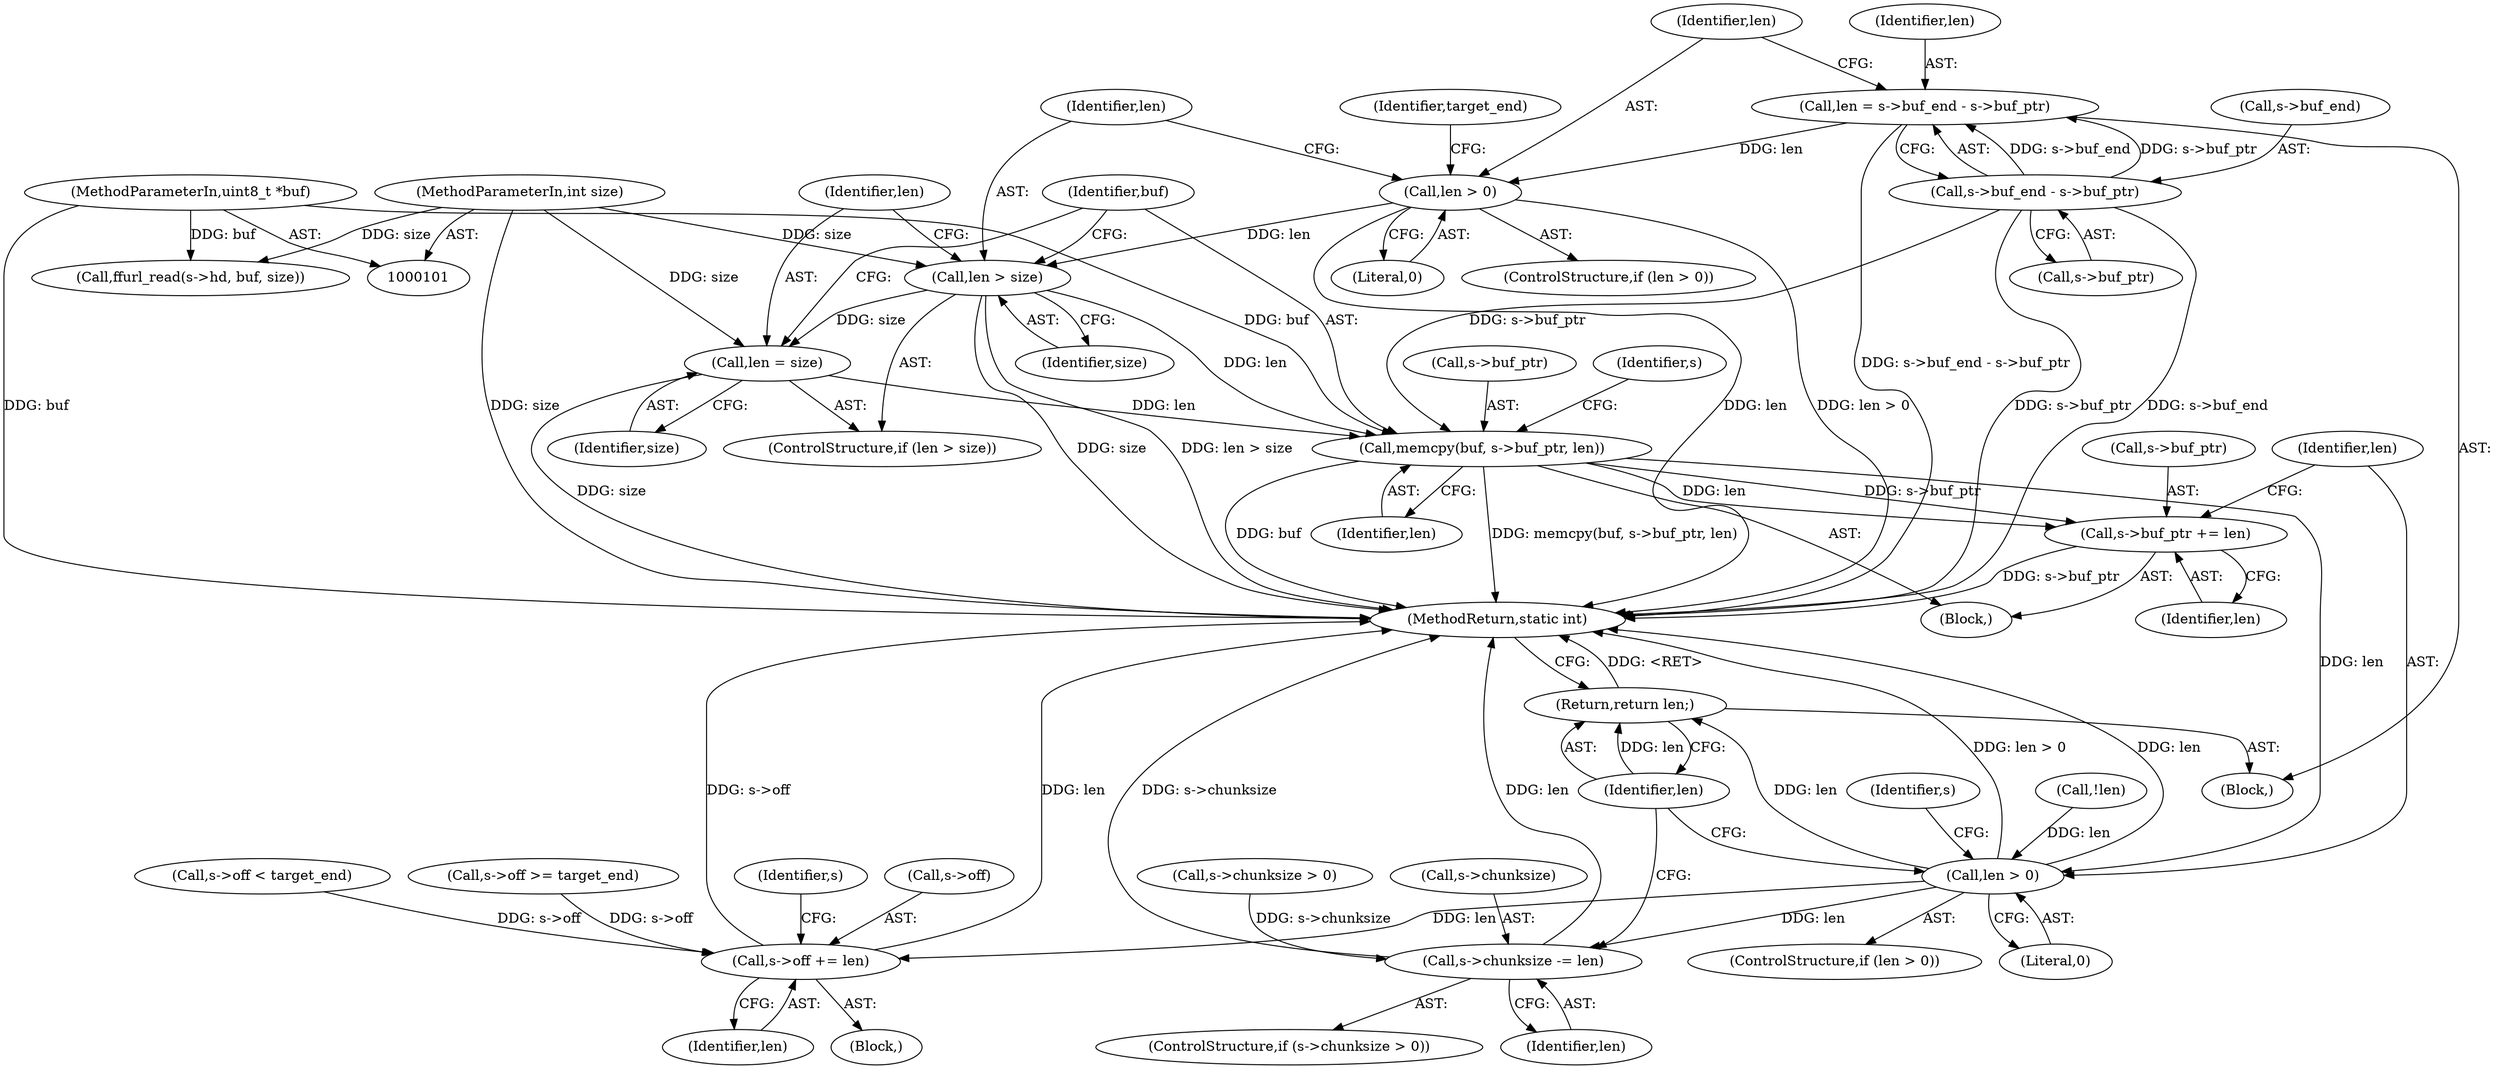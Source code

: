 digraph "0_FFmpeg_2a05c8f813de6f2278827734bf8102291e7484aa@API" {
"1000134" [label="(Call,memcpy(buf, s->buf_ptr, len))"];
"1000103" [label="(MethodParameterIn,uint8_t *buf)"];
"1000115" [label="(Call,s->buf_end - s->buf_ptr)"];
"1000131" [label="(Call,len = size)"];
"1000128" [label="(Call,len > size)"];
"1000123" [label="(Call,len > 0)"];
"1000113" [label="(Call,len = s->buf_end - s->buf_ptr)"];
"1000104" [label="(MethodParameterIn,int size)"];
"1000140" [label="(Call,s->buf_ptr += len)"];
"1000228" [label="(Call,len > 0)"];
"1000232" [label="(Call,s->off += len)"];
"1000243" [label="(Call,s->chunksize -= len)"];
"1000248" [label="(Return,return len;)"];
"1000227" [label="(ControlStructure,if (len > 0))"];
"1000125" [label="(Literal,0)"];
"1000238" [label="(Call,s->chunksize > 0)"];
"1000210" [label="(Call,s->off < target_end)"];
"1000104" [label="(MethodParameterIn,int size)"];
"1000149" [label="(Identifier,target_end)"];
"1000229" [label="(Identifier,len)"];
"1000141" [label="(Call,s->buf_ptr)"];
"1000244" [label="(Call,s->chunksize)"];
"1000234" [label="(Identifier,s)"];
"1000193" [label="(Call,!len)"];
"1000236" [label="(Identifier,len)"];
"1000176" [label="(Call,s->off >= target_end)"];
"1000123" [label="(Call,len > 0)"];
"1000122" [label="(ControlStructure,if (len > 0))"];
"1000127" [label="(ControlStructure,if (len > size))"];
"1000136" [label="(Call,s->buf_ptr)"];
"1000144" [label="(Identifier,len)"];
"1000228" [label="(Call,len > 0)"];
"1000114" [label="(Identifier,len)"];
"1000250" [label="(MethodReturn,static int)"];
"1000248" [label="(Return,return len;)"];
"1000240" [label="(Identifier,s)"];
"1000129" [label="(Identifier,len)"];
"1000103" [label="(MethodParameterIn,uint8_t *buf)"];
"1000126" [label="(Block,)"];
"1000119" [label="(Call,s->buf_ptr)"];
"1000124" [label="(Identifier,len)"];
"1000113" [label="(Call,len = s->buf_end - s->buf_ptr)"];
"1000231" [label="(Block,)"];
"1000185" [label="(Call,ffurl_read(s->hd, buf, size))"];
"1000142" [label="(Identifier,s)"];
"1000130" [label="(Identifier,size)"];
"1000140" [label="(Call,s->buf_ptr += len)"];
"1000233" [label="(Call,s->off)"];
"1000134" [label="(Call,memcpy(buf, s->buf_ptr, len))"];
"1000237" [label="(ControlStructure,if (s->chunksize > 0))"];
"1000115" [label="(Call,s->buf_end - s->buf_ptr)"];
"1000132" [label="(Identifier,len)"];
"1000135" [label="(Identifier,buf)"];
"1000116" [label="(Call,s->buf_end)"];
"1000139" [label="(Identifier,len)"];
"1000128" [label="(Call,len > size)"];
"1000133" [label="(Identifier,size)"];
"1000230" [label="(Literal,0)"];
"1000243" [label="(Call,s->chunksize -= len)"];
"1000247" [label="(Identifier,len)"];
"1000249" [label="(Identifier,len)"];
"1000105" [label="(Block,)"];
"1000131" [label="(Call,len = size)"];
"1000232" [label="(Call,s->off += len)"];
"1000134" -> "1000126"  [label="AST: "];
"1000134" -> "1000139"  [label="CFG: "];
"1000135" -> "1000134"  [label="AST: "];
"1000136" -> "1000134"  [label="AST: "];
"1000139" -> "1000134"  [label="AST: "];
"1000142" -> "1000134"  [label="CFG: "];
"1000134" -> "1000250"  [label="DDG: memcpy(buf, s->buf_ptr, len)"];
"1000134" -> "1000250"  [label="DDG: buf"];
"1000103" -> "1000134"  [label="DDG: buf"];
"1000115" -> "1000134"  [label="DDG: s->buf_ptr"];
"1000131" -> "1000134"  [label="DDG: len"];
"1000128" -> "1000134"  [label="DDG: len"];
"1000134" -> "1000140"  [label="DDG: len"];
"1000134" -> "1000140"  [label="DDG: s->buf_ptr"];
"1000134" -> "1000228"  [label="DDG: len"];
"1000103" -> "1000101"  [label="AST: "];
"1000103" -> "1000250"  [label="DDG: buf"];
"1000103" -> "1000185"  [label="DDG: buf"];
"1000115" -> "1000113"  [label="AST: "];
"1000115" -> "1000119"  [label="CFG: "];
"1000116" -> "1000115"  [label="AST: "];
"1000119" -> "1000115"  [label="AST: "];
"1000113" -> "1000115"  [label="CFG: "];
"1000115" -> "1000250"  [label="DDG: s->buf_ptr"];
"1000115" -> "1000250"  [label="DDG: s->buf_end"];
"1000115" -> "1000113"  [label="DDG: s->buf_end"];
"1000115" -> "1000113"  [label="DDG: s->buf_ptr"];
"1000131" -> "1000127"  [label="AST: "];
"1000131" -> "1000133"  [label="CFG: "];
"1000132" -> "1000131"  [label="AST: "];
"1000133" -> "1000131"  [label="AST: "];
"1000135" -> "1000131"  [label="CFG: "];
"1000131" -> "1000250"  [label="DDG: size"];
"1000128" -> "1000131"  [label="DDG: size"];
"1000104" -> "1000131"  [label="DDG: size"];
"1000128" -> "1000127"  [label="AST: "];
"1000128" -> "1000130"  [label="CFG: "];
"1000129" -> "1000128"  [label="AST: "];
"1000130" -> "1000128"  [label="AST: "];
"1000132" -> "1000128"  [label="CFG: "];
"1000135" -> "1000128"  [label="CFG: "];
"1000128" -> "1000250"  [label="DDG: len > size"];
"1000128" -> "1000250"  [label="DDG: size"];
"1000123" -> "1000128"  [label="DDG: len"];
"1000104" -> "1000128"  [label="DDG: size"];
"1000123" -> "1000122"  [label="AST: "];
"1000123" -> "1000125"  [label="CFG: "];
"1000124" -> "1000123"  [label="AST: "];
"1000125" -> "1000123"  [label="AST: "];
"1000129" -> "1000123"  [label="CFG: "];
"1000149" -> "1000123"  [label="CFG: "];
"1000123" -> "1000250"  [label="DDG: len > 0"];
"1000123" -> "1000250"  [label="DDG: len"];
"1000113" -> "1000123"  [label="DDG: len"];
"1000113" -> "1000105"  [label="AST: "];
"1000114" -> "1000113"  [label="AST: "];
"1000124" -> "1000113"  [label="CFG: "];
"1000113" -> "1000250"  [label="DDG: s->buf_end - s->buf_ptr"];
"1000104" -> "1000101"  [label="AST: "];
"1000104" -> "1000250"  [label="DDG: size"];
"1000104" -> "1000185"  [label="DDG: size"];
"1000140" -> "1000126"  [label="AST: "];
"1000140" -> "1000144"  [label="CFG: "];
"1000141" -> "1000140"  [label="AST: "];
"1000144" -> "1000140"  [label="AST: "];
"1000229" -> "1000140"  [label="CFG: "];
"1000140" -> "1000250"  [label="DDG: s->buf_ptr"];
"1000228" -> "1000227"  [label="AST: "];
"1000228" -> "1000230"  [label="CFG: "];
"1000229" -> "1000228"  [label="AST: "];
"1000230" -> "1000228"  [label="AST: "];
"1000234" -> "1000228"  [label="CFG: "];
"1000249" -> "1000228"  [label="CFG: "];
"1000228" -> "1000250"  [label="DDG: len > 0"];
"1000228" -> "1000250"  [label="DDG: len"];
"1000193" -> "1000228"  [label="DDG: len"];
"1000228" -> "1000232"  [label="DDG: len"];
"1000228" -> "1000243"  [label="DDG: len"];
"1000228" -> "1000248"  [label="DDG: len"];
"1000232" -> "1000231"  [label="AST: "];
"1000232" -> "1000236"  [label="CFG: "];
"1000233" -> "1000232"  [label="AST: "];
"1000236" -> "1000232"  [label="AST: "];
"1000240" -> "1000232"  [label="CFG: "];
"1000232" -> "1000250"  [label="DDG: len"];
"1000232" -> "1000250"  [label="DDG: s->off"];
"1000210" -> "1000232"  [label="DDG: s->off"];
"1000176" -> "1000232"  [label="DDG: s->off"];
"1000243" -> "1000237"  [label="AST: "];
"1000243" -> "1000247"  [label="CFG: "];
"1000244" -> "1000243"  [label="AST: "];
"1000247" -> "1000243"  [label="AST: "];
"1000249" -> "1000243"  [label="CFG: "];
"1000243" -> "1000250"  [label="DDG: s->chunksize"];
"1000243" -> "1000250"  [label="DDG: len"];
"1000238" -> "1000243"  [label="DDG: s->chunksize"];
"1000248" -> "1000105"  [label="AST: "];
"1000248" -> "1000249"  [label="CFG: "];
"1000249" -> "1000248"  [label="AST: "];
"1000250" -> "1000248"  [label="CFG: "];
"1000248" -> "1000250"  [label="DDG: <RET>"];
"1000249" -> "1000248"  [label="DDG: len"];
}
